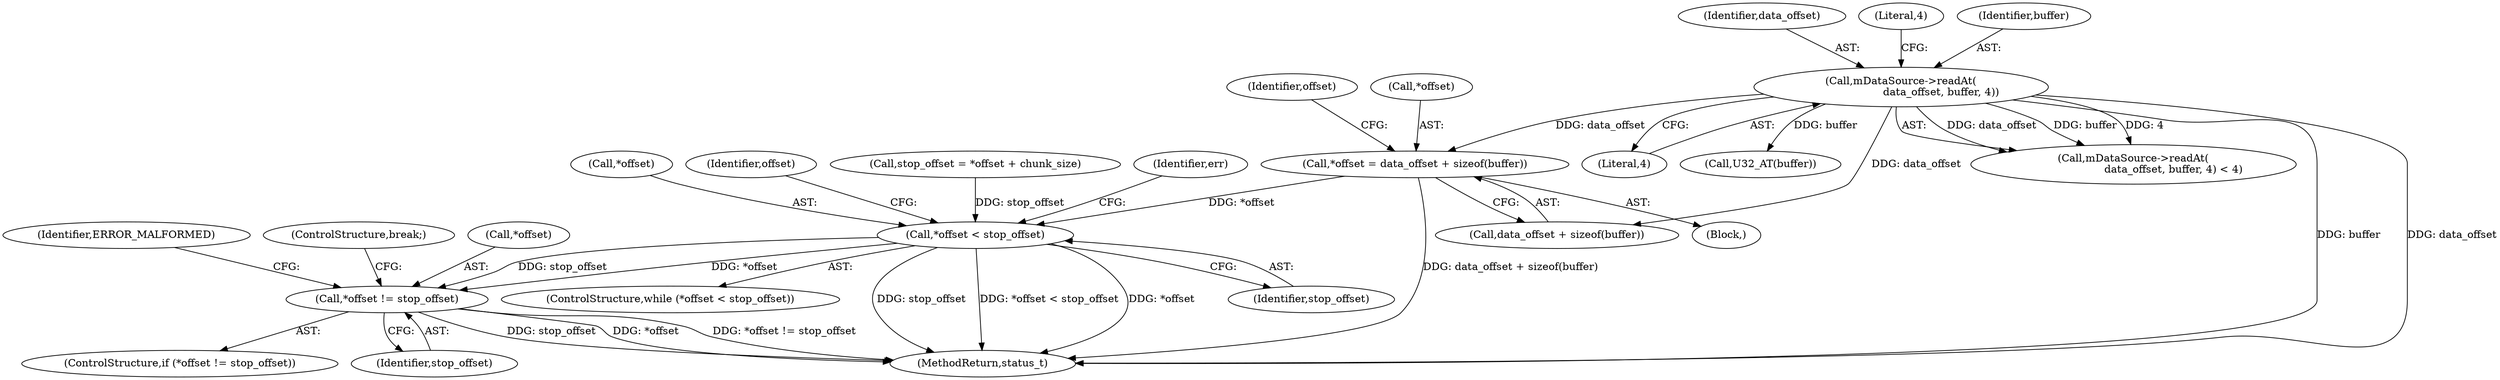 digraph "0_Android_6fe85f7e15203e48df2cc3e8e1c4bc6ad49dc968@API" {
"1002273" [label="(Call,*offset = data_offset + sizeof(buffer))"];
"1002242" [label="(Call,mDataSource->readAt(\n                        data_offset, buffer, 4))"];
"1002281" [label="(Call,*offset < stop_offset)"];
"1002302" [label="(Call,*offset != stop_offset)"];
"1002284" [label="(Identifier,stop_offset)"];
"1002301" [label="(ControlStructure,if (*offset != stop_offset))"];
"1002280" [label="(ControlStructure,while (*offset < stop_offset))"];
"1002308" [label="(Identifier,ERROR_MALFORMED)"];
"1002282" [label="(Call,*offset)"];
"1002931" [label="(MethodReturn,status_t)"];
"1002304" [label="(Identifier,offset)"];
"1002243" [label="(Identifier,data_offset)"];
"1002305" [label="(Identifier,stop_offset)"];
"1002246" [label="(Literal,4)"];
"1002309" [label="(ControlStructure,break;)"];
"1002273" [label="(Call,*offset = data_offset + sizeof(buffer))"];
"1002283" [label="(Identifier,offset)"];
"1002274" [label="(Call,*offset)"];
"1002224" [label="(Block,)"];
"1002303" [label="(Call,*offset)"];
"1002245" [label="(Literal,4)"];
"1002256" [label="(Call,U32_AT(buffer))"];
"1002242" [label="(Call,mDataSource->readAt(\n                        data_offset, buffer, 4))"];
"1002244" [label="(Identifier,buffer)"];
"1002302" [label="(Call,*offset != stop_offset)"];
"1002276" [label="(Call,data_offset + sizeof(buffer))"];
"1002281" [label="(Call,*offset < stop_offset)"];
"1002241" [label="(Call,mDataSource->readAt(\n                        data_offset, buffer, 4) < 4)"];
"1002267" [label="(Call,stop_offset = *offset + chunk_size)"];
"1002288" [label="(Identifier,err)"];
"1002273" -> "1002224"  [label="AST: "];
"1002273" -> "1002276"  [label="CFG: "];
"1002274" -> "1002273"  [label="AST: "];
"1002276" -> "1002273"  [label="AST: "];
"1002283" -> "1002273"  [label="CFG: "];
"1002273" -> "1002931"  [label="DDG: data_offset + sizeof(buffer)"];
"1002242" -> "1002273"  [label="DDG: data_offset"];
"1002273" -> "1002281"  [label="DDG: *offset"];
"1002242" -> "1002241"  [label="AST: "];
"1002242" -> "1002245"  [label="CFG: "];
"1002243" -> "1002242"  [label="AST: "];
"1002244" -> "1002242"  [label="AST: "];
"1002245" -> "1002242"  [label="AST: "];
"1002246" -> "1002242"  [label="CFG: "];
"1002242" -> "1002931"  [label="DDG: buffer"];
"1002242" -> "1002931"  [label="DDG: data_offset"];
"1002242" -> "1002241"  [label="DDG: data_offset"];
"1002242" -> "1002241"  [label="DDG: buffer"];
"1002242" -> "1002241"  [label="DDG: 4"];
"1002242" -> "1002256"  [label="DDG: buffer"];
"1002242" -> "1002276"  [label="DDG: data_offset"];
"1002281" -> "1002280"  [label="AST: "];
"1002281" -> "1002284"  [label="CFG: "];
"1002282" -> "1002281"  [label="AST: "];
"1002284" -> "1002281"  [label="AST: "];
"1002288" -> "1002281"  [label="CFG: "];
"1002304" -> "1002281"  [label="CFG: "];
"1002281" -> "1002931"  [label="DDG: stop_offset"];
"1002281" -> "1002931"  [label="DDG: *offset < stop_offset"];
"1002281" -> "1002931"  [label="DDG: *offset"];
"1002267" -> "1002281"  [label="DDG: stop_offset"];
"1002281" -> "1002302"  [label="DDG: *offset"];
"1002281" -> "1002302"  [label="DDG: stop_offset"];
"1002302" -> "1002301"  [label="AST: "];
"1002302" -> "1002305"  [label="CFG: "];
"1002303" -> "1002302"  [label="AST: "];
"1002305" -> "1002302"  [label="AST: "];
"1002308" -> "1002302"  [label="CFG: "];
"1002309" -> "1002302"  [label="CFG: "];
"1002302" -> "1002931"  [label="DDG: *offset != stop_offset"];
"1002302" -> "1002931"  [label="DDG: stop_offset"];
"1002302" -> "1002931"  [label="DDG: *offset"];
}
